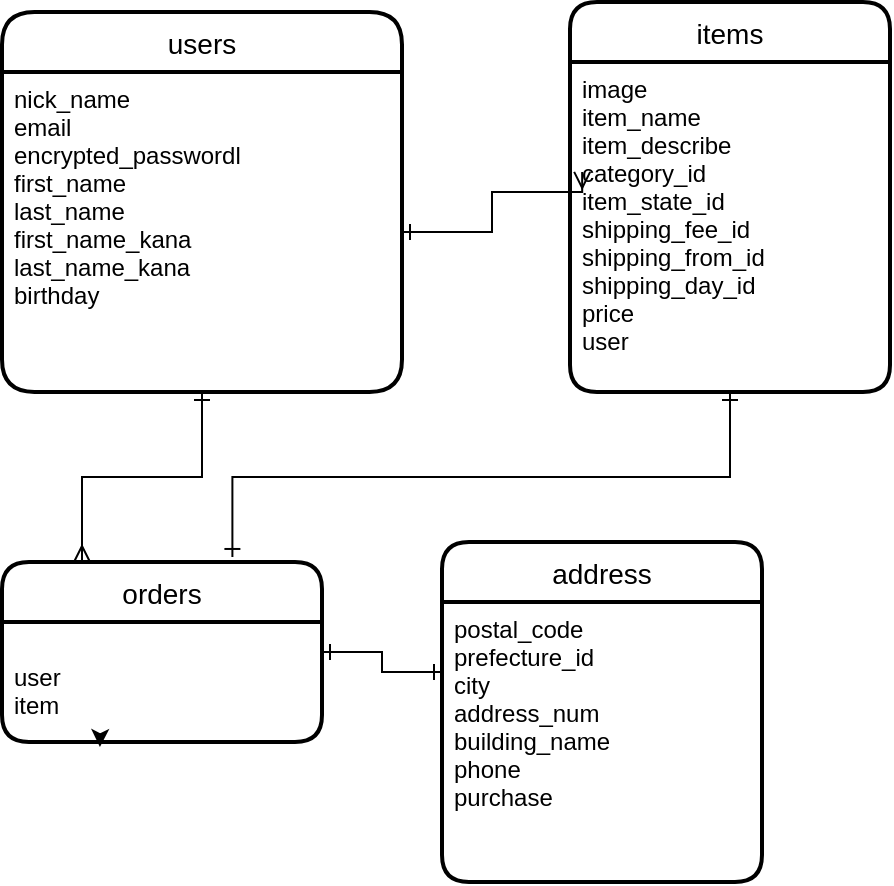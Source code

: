 <mxfile version="13.6.5">
    <diagram id="cM0R4tPFMjW1ics-d2J0" name="ページ1">
        <mxGraphModel dx="746" dy="1913" grid="1" gridSize="10" guides="1" tooltips="1" connect="1" arrows="1" fold="1" page="1" pageScale="1" pageWidth="827" pageHeight="1169" math="0" shadow="0">
            <root>
                <mxCell id="0"/>
                <mxCell id="1" parent="0"/>
                <mxCell id="6" style="edgeStyle=orthogonalEdgeStyle;orthogonalLoop=1;jettySize=auto;html=1;exitX=1;exitY=0.5;exitDx=0;exitDy=0;entryX=0.038;entryY=0.333;entryDx=0;entryDy=0;entryPerimeter=0;rounded=0;startArrow=ERone;startFill=0;endArrow=ERmany;endFill=0;" parent="1" source="11" target="8" edge="1">
                    <mxGeometry relative="1" as="geometry">
                        <Array as="points">
                            <mxPoint x="295" y="115"/>
                            <mxPoint x="295" y="95"/>
                        </Array>
                    </mxGeometry>
                </mxCell>
                <mxCell id="9" style="edgeStyle=orthogonalEdgeStyle;rounded=0;orthogonalLoop=1;jettySize=auto;html=1;exitX=0.5;exitY=1;exitDx=0;exitDy=0;entryX=0.72;entryY=-0.028;entryDx=0;entryDy=0;entryPerimeter=0;startArrow=ERone;startFill=0;endArrow=ERone;endFill=0;" parent="1" source="8" target="2" edge="1">
                    <mxGeometry relative="1" as="geometry"/>
                </mxCell>
                <mxCell id="10" value="users" style="swimlane;childLayout=stackLayout;horizontal=1;startSize=30;horizontalStack=0;rounded=1;fontSize=14;fontStyle=0;strokeWidth=2;resizeParent=0;resizeLast=1;shadow=0;dashed=0;align=center;arcSize=18;" parent="1" vertex="1">
                    <mxGeometry x="50" y="5" width="200" height="190" as="geometry"/>
                </mxCell>
                <mxCell id="11" value="nick_name&#10;email&#10;encrypted_passwordl&#10;first_name&#10;last_name&#10;first_name_kana&#10;last_name_kana&#10;birthday" style="align=left;strokeColor=none;fillColor=none;spacingLeft=4;fontSize=12;verticalAlign=top;resizable=0;rotatable=0;part=1;" parent="10" vertex="1">
                    <mxGeometry y="30" width="200" height="160" as="geometry"/>
                </mxCell>
                <mxCell id="12" style="edgeStyle=orthogonalEdgeStyle;rounded=0;orthogonalLoop=1;jettySize=auto;html=1;entryX=0.25;entryY=0;entryDx=0;entryDy=0;startArrow=ERone;startFill=0;endArrow=ERmany;endFill=0;" parent="1" source="11" target="2" edge="1">
                    <mxGeometry relative="1" as="geometry"/>
                </mxCell>
                <mxCell id="7" value="items" style="swimlane;childLayout=stackLayout;horizontal=1;startSize=30;horizontalStack=0;rounded=1;fontSize=14;fontStyle=0;strokeWidth=2;resizeParent=0;resizeLast=1;shadow=0;dashed=0;align=center;" parent="1" vertex="1">
                    <mxGeometry x="334" width="160" height="195" as="geometry"/>
                </mxCell>
                <mxCell id="8" value="image&#10;item_name&#10;item_describe&#10;category_id&#10;item_state_id&#10;shipping_fee_id&#10;shipping_from_id&#10;shipping_day_id&#10;price&#10;user" style="align=left;strokeColor=none;fillColor=none;spacingLeft=4;fontSize=12;verticalAlign=top;resizable=0;rotatable=0;part=1;" parent="7" vertex="1">
                    <mxGeometry y="30" width="160" height="165" as="geometry"/>
                </mxCell>
                <mxCell id="19" value="address" style="swimlane;childLayout=stackLayout;horizontal=1;startSize=30;horizontalStack=0;rounded=1;fontSize=14;fontStyle=0;strokeWidth=2;resizeParent=0;resizeLast=1;shadow=0;dashed=0;align=center;" parent="1" vertex="1">
                    <mxGeometry x="270" y="270" width="160" height="170" as="geometry"/>
                </mxCell>
                <mxCell id="20" value="postal_code&#10;prefecture_id&#10;city&#10;address_num&#10;building_name&#10;phone&#10;purchase" style="align=left;strokeColor=none;fillColor=none;spacingLeft=4;fontSize=12;verticalAlign=top;resizable=0;rotatable=0;part=1;" parent="19" vertex="1">
                    <mxGeometry y="30" width="160" height="140" as="geometry"/>
                </mxCell>
                <mxCell id="2" value="orders" style="swimlane;childLayout=stackLayout;horizontal=1;startSize=30;horizontalStack=0;rounded=1;fontSize=14;fontStyle=0;strokeWidth=2;resizeParent=0;resizeLast=1;shadow=0;dashed=0;align=center;" parent="1" vertex="1">
                    <mxGeometry x="50" y="280" width="160" height="90" as="geometry"/>
                </mxCell>
                <mxCell id="3" value="&#10;user&#10;item&#10;" style="align=left;strokeColor=none;fillColor=none;spacingLeft=4;fontSize=12;verticalAlign=top;resizable=0;rotatable=0;part=1;" parent="2" vertex="1">
                    <mxGeometry y="30" width="160" height="60" as="geometry"/>
                </mxCell>
                <mxCell id="4" style="edgeStyle=orthogonalEdgeStyle;rounded=0;orthogonalLoop=1;jettySize=auto;html=1;exitX=0.25;exitY=1;exitDx=0;exitDy=0;entryX=0.306;entryY=1.042;entryDx=0;entryDy=0;entryPerimeter=0;" parent="2" source="3" target="3" edge="1">
                    <mxGeometry relative="1" as="geometry"/>
                </mxCell>
                <mxCell id="5" style="edgeStyle=orthogonalEdgeStyle;rounded=0;orthogonalLoop=1;jettySize=auto;html=1;exitX=0.5;exitY=1;exitDx=0;exitDy=0;" parent="2" source="3" target="3" edge="1">
                    <mxGeometry relative="1" as="geometry"/>
                </mxCell>
                <mxCell id="22" style="edgeStyle=orthogonalEdgeStyle;rounded=0;orthogonalLoop=1;jettySize=auto;html=1;exitX=1;exitY=0.25;exitDx=0;exitDy=0;entryX=0;entryY=0.25;entryDx=0;entryDy=0;endArrow=ERone;endFill=0;startArrow=ERone;startFill=0;" parent="1" source="3" target="20" edge="1">
                    <mxGeometry relative="1" as="geometry"/>
                </mxCell>
            </root>
        </mxGraphModel>
    </diagram>
</mxfile>
